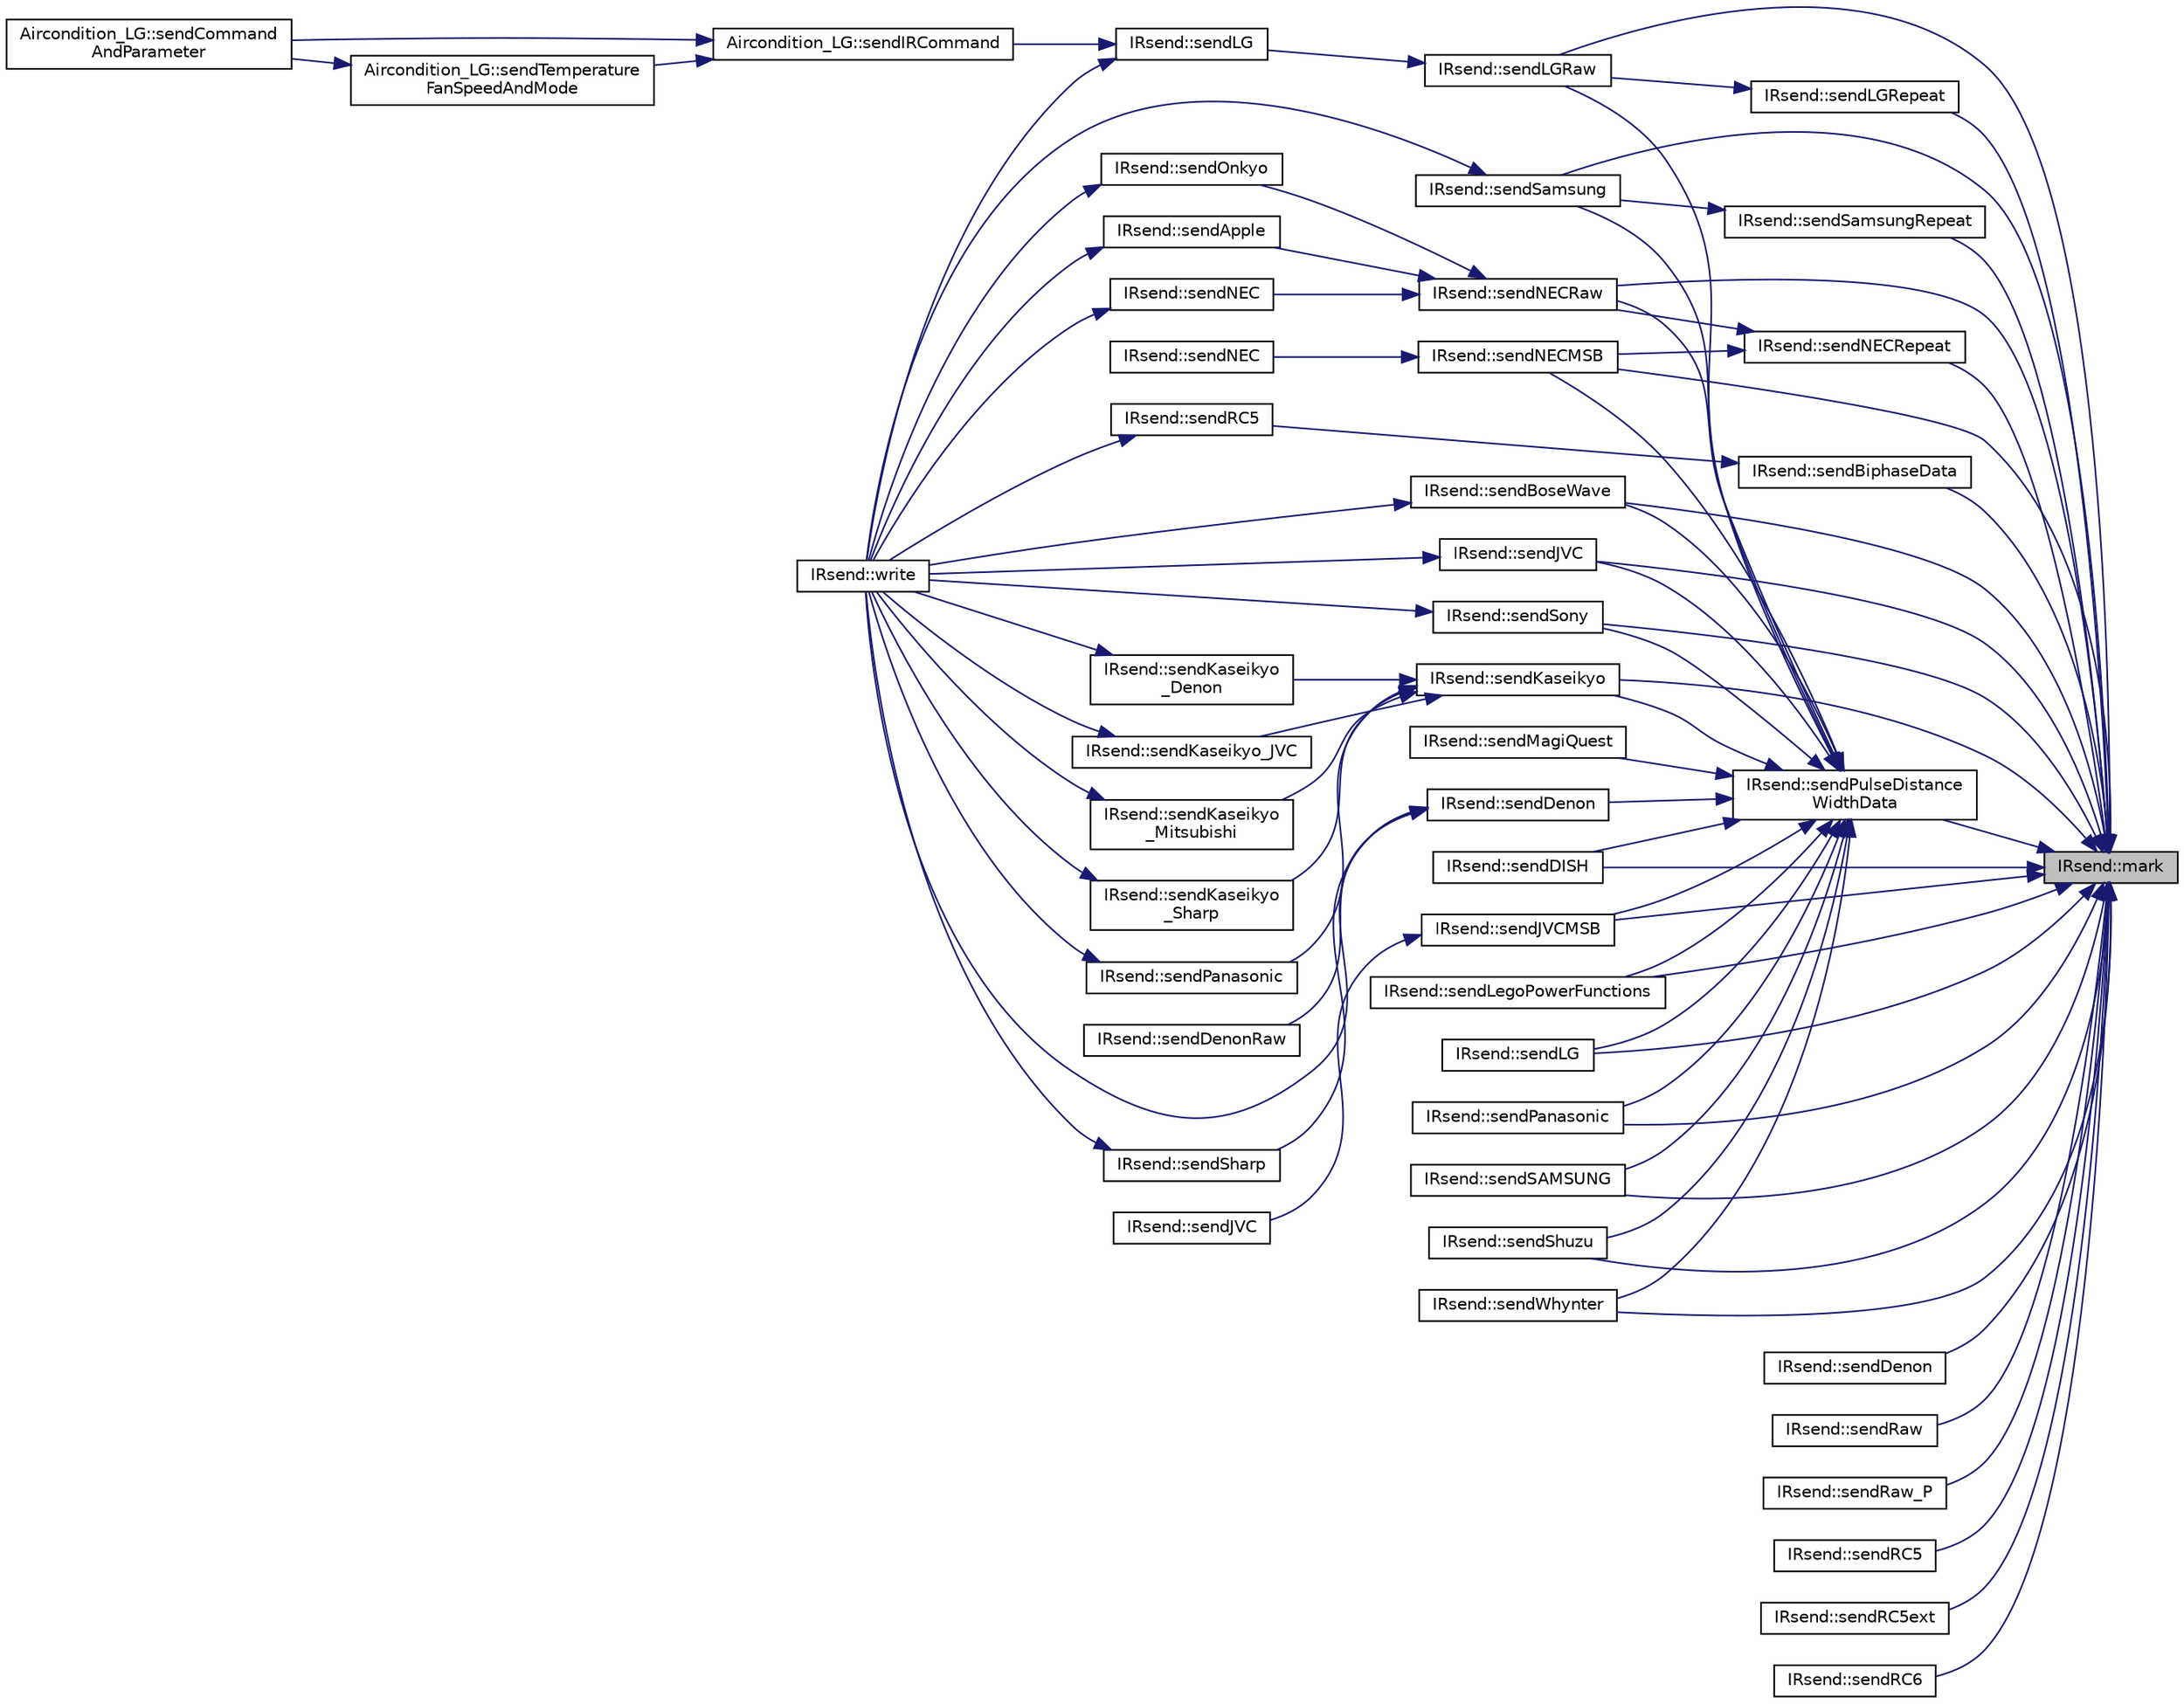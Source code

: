 digraph "IRsend::mark"
{
 // LATEX_PDF_SIZE
  edge [fontname="Helvetica",fontsize="10",labelfontname="Helvetica",labelfontsize="10"];
  node [fontname="Helvetica",fontsize="10",shape=record];
  rankdir="RL";
  Node1 [label="IRsend::mark",height=0.2,width=0.4,color="black", fillcolor="grey75", style="filled", fontcolor="black",tooltip=" "];
  Node1 -> Node2 [dir="back",color="midnightblue",fontsize="10",style="solid"];
  Node2 [label="IRsend::sendBiphaseData",height=0.2,width=0.4,color="black", fillcolor="white", style="filled",URL="$group___sending.html#ga50162b158e0fa94b105d3717318b8b2c",tooltip=" "];
  Node2 -> Node3 [dir="back",color="midnightblue",fontsize="10",style="solid"];
  Node3 [label="IRsend::sendRC5",height=0.2,width=0.4,color="black", fillcolor="white", style="filled",URL="$group___decoder.html#ga55808fcce8aaf429ebbb1d34cb7f5ee5",tooltip=" "];
  Node3 -> Node4 [dir="back",color="midnightblue",fontsize="10",style="solid"];
  Node4 [label="IRsend::write",height=0.2,width=0.4,color="black", fillcolor="white", style="filled",URL="$group___sending.html#ga567f59869ebc6c7f53d0dc9b360dd4c3",tooltip=" "];
  Node1 -> Node5 [dir="back",color="midnightblue",fontsize="10",style="solid"];
  Node5 [label="IRsend::sendBoseWave",height=0.2,width=0.4,color="black", fillcolor="white", style="filled",URL="$group___decoder.html#ga56bfe794dedefda7cc2487301fe1f1f3",tooltip=" "];
  Node5 -> Node4 [dir="back",color="midnightblue",fontsize="10",style="solid"];
  Node1 -> Node6 [dir="back",color="midnightblue",fontsize="10",style="solid"];
  Node6 [label="IRsend::sendDenon",height=0.2,width=0.4,color="black", fillcolor="white", style="filled",URL="$group___decoder.html#gab5a2c0a20071c7b37f0d1cd99680d513",tooltip=" "];
  Node1 -> Node7 [dir="back",color="midnightblue",fontsize="10",style="solid"];
  Node7 [label="IRsend::sendDISH",height=0.2,width=0.4,color="black", fillcolor="white", style="filled",URL="$class_i_rsend.html#ac8b3fe0ba492391c8f142281165accec",tooltip=" "];
  Node1 -> Node8 [dir="back",color="midnightblue",fontsize="10",style="solid"];
  Node8 [label="IRsend::sendJVC",height=0.2,width=0.4,color="black", fillcolor="white", style="filled",URL="$group___decoder.html#ga5b226cb8ff607ec666fbab236fcd1ec9",tooltip=" "];
  Node8 -> Node4 [dir="back",color="midnightblue",fontsize="10",style="solid"];
  Node1 -> Node9 [dir="back",color="midnightblue",fontsize="10",style="solid"];
  Node9 [label="IRsend::sendJVCMSB",height=0.2,width=0.4,color="black", fillcolor="white", style="filled",URL="$group___decoder.html#gae3ffaf23301bec85ca0c2c7499f484a3",tooltip=" "];
  Node9 -> Node10 [dir="back",color="midnightblue",fontsize="10",style="solid"];
  Node10 [label="IRsend::sendJVC",height=0.2,width=0.4,color="black", fillcolor="white", style="filled",URL="$class_i_rsend.html#a623ebe3659a8600fd09ccd4391a632af",tooltip=" "];
  Node1 -> Node11 [dir="back",color="midnightblue",fontsize="10",style="solid"];
  Node11 [label="IRsend::sendKaseikyo",height=0.2,width=0.4,color="black", fillcolor="white", style="filled",URL="$group___decoder.html#ga4b61477c5bd7a32ec7d005d7bb88c610",tooltip=" "];
  Node11 -> Node12 [dir="back",color="midnightblue",fontsize="10",style="solid"];
  Node12 [label="IRsend::sendKaseikyo\l_Denon",height=0.2,width=0.4,color="black", fillcolor="white", style="filled",URL="$group___decoder.html#ga9c3687ea0ab26ce088bd2a8a0aa1f1c8",tooltip=" "];
  Node12 -> Node4 [dir="back",color="midnightblue",fontsize="10",style="solid"];
  Node11 -> Node13 [dir="back",color="midnightblue",fontsize="10",style="solid"];
  Node13 [label="IRsend::sendKaseikyo_JVC",height=0.2,width=0.4,color="black", fillcolor="white", style="filled",URL="$group___decoder.html#ga43bf86aaaa216292f8eb7d0941731241",tooltip=" "];
  Node13 -> Node4 [dir="back",color="midnightblue",fontsize="10",style="solid"];
  Node11 -> Node14 [dir="back",color="midnightblue",fontsize="10",style="solid"];
  Node14 [label="IRsend::sendKaseikyo\l_Mitsubishi",height=0.2,width=0.4,color="black", fillcolor="white", style="filled",URL="$group___decoder.html#gaf42f22f1d83211811b4ec765d4dc0a7f",tooltip=" "];
  Node14 -> Node4 [dir="back",color="midnightblue",fontsize="10",style="solid"];
  Node11 -> Node15 [dir="back",color="midnightblue",fontsize="10",style="solid"];
  Node15 [label="IRsend::sendKaseikyo\l_Sharp",height=0.2,width=0.4,color="black", fillcolor="white", style="filled",URL="$group___decoder.html#ga6fee66f189ae46afac1ebe876ffbbf58",tooltip=" "];
  Node15 -> Node4 [dir="back",color="midnightblue",fontsize="10",style="solid"];
  Node11 -> Node16 [dir="back",color="midnightblue",fontsize="10",style="solid"];
  Node16 [label="IRsend::sendPanasonic",height=0.2,width=0.4,color="black", fillcolor="white", style="filled",URL="$group___decoder.html#gad3a14e1a94a402a4cbe0eeeded312173",tooltip=" "];
  Node16 -> Node4 [dir="back",color="midnightblue",fontsize="10",style="solid"];
  Node1 -> Node17 [dir="back",color="midnightblue",fontsize="10",style="solid"];
  Node17 [label="IRsend::sendLegoPowerFunctions",height=0.2,width=0.4,color="black", fillcolor="white", style="filled",URL="$group___decoder.html#gaea94765ecf1af29cf323354be4d74538",tooltip=" "];
  Node1 -> Node18 [dir="back",color="midnightblue",fontsize="10",style="solid"];
  Node18 [label="IRsend::sendLG",height=0.2,width=0.4,color="black", fillcolor="white", style="filled",URL="$group___decoder.html#ga88ecc2eb801abf6aa1428cc0669abe94",tooltip=" "];
  Node1 -> Node19 [dir="back",color="midnightblue",fontsize="10",style="solid"];
  Node19 [label="IRsend::sendLGRaw",height=0.2,width=0.4,color="black", fillcolor="white", style="filled",URL="$group___decoder.html#ga9f8683daf286269b2aafab5e86a8bfc1",tooltip=" "];
  Node19 -> Node20 [dir="back",color="midnightblue",fontsize="10",style="solid"];
  Node20 [label="IRsend::sendLG",height=0.2,width=0.4,color="black", fillcolor="white", style="filled",URL="$group___decoder.html#gaf5095df5a6598fe2651510e4a8d5e018",tooltip=" "];
  Node20 -> Node21 [dir="back",color="midnightblue",fontsize="10",style="solid"];
  Node21 [label="Aircondition_LG::sendIRCommand",height=0.2,width=0.4,color="black", fillcolor="white", style="filled",URL="$group___airconditoners.html#ga113704b3b19c8477635210341163bf9e",tooltip=" "];
  Node21 -> Node22 [dir="back",color="midnightblue",fontsize="10",style="solid"];
  Node22 [label="Aircondition_LG::sendCommand\lAndParameter",height=0.2,width=0.4,color="black", fillcolor="white", style="filled",URL="$group___airconditoners.html#ga65bba14a0302268cc515831d37e95b7a",tooltip=" "];
  Node21 -> Node23 [dir="back",color="midnightblue",fontsize="10",style="solid"];
  Node23 [label="Aircondition_LG::sendTemperature\lFanSpeedAndMode",height=0.2,width=0.4,color="black", fillcolor="white", style="filled",URL="$group___airconditoners.html#ga83d18e2597cc2ea78f25889bc6c060e3",tooltip=" "];
  Node23 -> Node22 [dir="back",color="midnightblue",fontsize="10",style="solid"];
  Node20 -> Node4 [dir="back",color="midnightblue",fontsize="10",style="solid"];
  Node1 -> Node24 [dir="back",color="midnightblue",fontsize="10",style="solid"];
  Node24 [label="IRsend::sendLGRepeat",height=0.2,width=0.4,color="black", fillcolor="white", style="filled",URL="$group___decoder.html#ga59c09c7300fa34bc136b7be9bdebe2b5",tooltip=" "];
  Node24 -> Node19 [dir="back",color="midnightblue",fontsize="10",style="solid"];
  Node1 -> Node25 [dir="back",color="midnightblue",fontsize="10",style="solid"];
  Node25 [label="IRsend::sendNECMSB",height=0.2,width=0.4,color="black", fillcolor="white", style="filled",URL="$group___decoder.html#ga0184d3edbfe2659b12fc157c3be0cd63",tooltip=" "];
  Node25 -> Node26 [dir="back",color="midnightblue",fontsize="10",style="solid"];
  Node26 [label="IRsend::sendNEC",height=0.2,width=0.4,color="black", fillcolor="white", style="filled",URL="$class_i_rsend.html#a2a6f485602665ff9556e2c1e4d456669",tooltip=" "];
  Node1 -> Node27 [dir="back",color="midnightblue",fontsize="10",style="solid"];
  Node27 [label="IRsend::sendNECRaw",height=0.2,width=0.4,color="black", fillcolor="white", style="filled",URL="$group___decoder.html#gaaeec0a3f8d592deee8746a5b06bc3454",tooltip=" "];
  Node27 -> Node28 [dir="back",color="midnightblue",fontsize="10",style="solid"];
  Node28 [label="IRsend::sendApple",height=0.2,width=0.4,color="black", fillcolor="white", style="filled",URL="$group___decoder.html#ga15fbc8a08b929395d6be6549cb296db5",tooltip=" "];
  Node28 -> Node4 [dir="back",color="midnightblue",fontsize="10",style="solid"];
  Node27 -> Node29 [dir="back",color="midnightblue",fontsize="10",style="solid"];
  Node29 [label="IRsend::sendNEC",height=0.2,width=0.4,color="black", fillcolor="white", style="filled",URL="$group___decoder.html#gacc081690ddf61dec5d3f1c55000da7f5",tooltip=" "];
  Node29 -> Node4 [dir="back",color="midnightblue",fontsize="10",style="solid"];
  Node27 -> Node30 [dir="back",color="midnightblue",fontsize="10",style="solid"];
  Node30 [label="IRsend::sendOnkyo",height=0.2,width=0.4,color="black", fillcolor="white", style="filled",URL="$group___decoder.html#ga857b05f2b99e8b705cb6d00470c4e78b",tooltip=" "];
  Node30 -> Node4 [dir="back",color="midnightblue",fontsize="10",style="solid"];
  Node1 -> Node31 [dir="back",color="midnightblue",fontsize="10",style="solid"];
  Node31 [label="IRsend::sendNECRepeat",height=0.2,width=0.4,color="black", fillcolor="white", style="filled",URL="$group___decoder.html#gae8fff4f1d8703ca18ea85a15289dc44c",tooltip=" "];
  Node31 -> Node25 [dir="back",color="midnightblue",fontsize="10",style="solid"];
  Node31 -> Node27 [dir="back",color="midnightblue",fontsize="10",style="solid"];
  Node1 -> Node32 [dir="back",color="midnightblue",fontsize="10",style="solid"];
  Node32 [label="IRsend::sendPanasonic",height=0.2,width=0.4,color="black", fillcolor="white", style="filled",URL="$group___decoder.html#ga205cb2e4005389ce19e769b25002b2a2",tooltip=" "];
  Node1 -> Node33 [dir="back",color="midnightblue",fontsize="10",style="solid"];
  Node33 [label="IRsend::sendPulseDistance\lWidthData",height=0.2,width=0.4,color="black", fillcolor="white", style="filled",URL="$group___sending.html#ga6904a411999a4c9f7306dba49851eb7b",tooltip=" "];
  Node33 -> Node5 [dir="back",color="midnightblue",fontsize="10",style="solid"];
  Node33 -> Node34 [dir="back",color="midnightblue",fontsize="10",style="solid"];
  Node34 [label="IRsend::sendDenon",height=0.2,width=0.4,color="black", fillcolor="white", style="filled",URL="$group___decoder.html#ga342baabd2418ed33d6d847ea5f53f165",tooltip=" "];
  Node34 -> Node35 [dir="back",color="midnightblue",fontsize="10",style="solid"];
  Node35 [label="IRsend::sendDenonRaw",height=0.2,width=0.4,color="black", fillcolor="white", style="filled",URL="$group___decoder.html#ga24eb15e28a8cbfa9a19e106ebd736731",tooltip=" "];
  Node34 -> Node36 [dir="back",color="midnightblue",fontsize="10",style="solid"];
  Node36 [label="IRsend::sendSharp",height=0.2,width=0.4,color="black", fillcolor="white", style="filled",URL="$group___decoder.html#ga81b608682a7f7f89e0b1fd00756bb714",tooltip=" "];
  Node36 -> Node4 [dir="back",color="midnightblue",fontsize="10",style="solid"];
  Node34 -> Node4 [dir="back",color="midnightblue",fontsize="10",style="solid"];
  Node33 -> Node7 [dir="back",color="midnightblue",fontsize="10",style="solid"];
  Node33 -> Node8 [dir="back",color="midnightblue",fontsize="10",style="solid"];
  Node33 -> Node9 [dir="back",color="midnightblue",fontsize="10",style="solid"];
  Node33 -> Node11 [dir="back",color="midnightblue",fontsize="10",style="solid"];
  Node33 -> Node17 [dir="back",color="midnightblue",fontsize="10",style="solid"];
  Node33 -> Node18 [dir="back",color="midnightblue",fontsize="10",style="solid"];
  Node33 -> Node19 [dir="back",color="midnightblue",fontsize="10",style="solid"];
  Node33 -> Node37 [dir="back",color="midnightblue",fontsize="10",style="solid"];
  Node37 [label="IRsend::sendMagiQuest",height=0.2,width=0.4,color="black", fillcolor="white", style="filled",URL="$class_i_rsend.html#a7baa10d355a9a694a7e3cce942ff9f59",tooltip=" "];
  Node33 -> Node25 [dir="back",color="midnightblue",fontsize="10",style="solid"];
  Node33 -> Node27 [dir="back",color="midnightblue",fontsize="10",style="solid"];
  Node33 -> Node32 [dir="back",color="midnightblue",fontsize="10",style="solid"];
  Node33 -> Node38 [dir="back",color="midnightblue",fontsize="10",style="solid"];
  Node38 [label="IRsend::sendSamsung",height=0.2,width=0.4,color="black", fillcolor="white", style="filled",URL="$group___decoder.html#ga5d194d783811b52669eb1c1ab17a3a0f",tooltip=" "];
  Node38 -> Node4 [dir="back",color="midnightblue",fontsize="10",style="solid"];
  Node33 -> Node39 [dir="back",color="midnightblue",fontsize="10",style="solid"];
  Node39 [label="IRsend::sendSAMSUNG",height=0.2,width=0.4,color="black", fillcolor="white", style="filled",URL="$group___decoder.html#ga7b4ca49d8fceaf6ccfa26df2d1b553d5",tooltip=" "];
  Node33 -> Node40 [dir="back",color="midnightblue",fontsize="10",style="solid"];
  Node40 [label="IRsend::sendShuzu",height=0.2,width=0.4,color="black", fillcolor="white", style="filled",URL="$class_i_rsend.html#a1d8036a6e498c052b291a2871a3b1b94",tooltip=" "];
  Node33 -> Node41 [dir="back",color="midnightblue",fontsize="10",style="solid"];
  Node41 [label="IRsend::sendSony",height=0.2,width=0.4,color="black", fillcolor="white", style="filled",URL="$group___decoder.html#ga64cfeb90c005e597c62586ea19b93b12",tooltip=" "];
  Node41 -> Node4 [dir="back",color="midnightblue",fontsize="10",style="solid"];
  Node33 -> Node42 [dir="back",color="midnightblue",fontsize="10",style="solid"];
  Node42 [label="IRsend::sendWhynter",height=0.2,width=0.4,color="black", fillcolor="white", style="filled",URL="$group___decoder.html#ga8acfdbfc54f8b76d49acb799f5b40805",tooltip=" "];
  Node1 -> Node43 [dir="back",color="midnightblue",fontsize="10",style="solid"];
  Node43 [label="IRsend::sendRaw",height=0.2,width=0.4,color="black", fillcolor="white", style="filled",URL="$group___sending.html#gacdb18ddcfd936246e214e0a9519209bf",tooltip=" "];
  Node1 -> Node44 [dir="back",color="midnightblue",fontsize="10",style="solid"];
  Node44 [label="IRsend::sendRaw_P",height=0.2,width=0.4,color="black", fillcolor="white", style="filled",URL="$group___sending.html#ga34540fe390a44b055bfea3da6a79008c",tooltip=" "];
  Node1 -> Node45 [dir="back",color="midnightblue",fontsize="10",style="solid"];
  Node45 [label="IRsend::sendRC5",height=0.2,width=0.4,color="black", fillcolor="white", style="filled",URL="$group___decoder.html#ga6168e3ad4e47c657c9f3de0e5d7590b3",tooltip=" "];
  Node1 -> Node46 [dir="back",color="midnightblue",fontsize="10",style="solid"];
  Node46 [label="IRsend::sendRC5ext",height=0.2,width=0.4,color="black", fillcolor="white", style="filled",URL="$group___decoder.html#gaee1c9e1d8ab6dcf642d6707b4528385b",tooltip=" "];
  Node1 -> Node47 [dir="back",color="midnightblue",fontsize="10",style="solid"];
  Node47 [label="IRsend::sendRC6",height=0.2,width=0.4,color="black", fillcolor="white", style="filled",URL="$group___decoder.html#gab2553414d8480f449762eb00a3ff7d6d",tooltip=" "];
  Node1 -> Node38 [dir="back",color="midnightblue",fontsize="10",style="solid"];
  Node1 -> Node39 [dir="back",color="midnightblue",fontsize="10",style="solid"];
  Node1 -> Node48 [dir="back",color="midnightblue",fontsize="10",style="solid"];
  Node48 [label="IRsend::sendSamsungRepeat",height=0.2,width=0.4,color="black", fillcolor="white", style="filled",URL="$group___decoder.html#ga4daa3f9a1c496072f2e17cdcf93f3906",tooltip=" "];
  Node48 -> Node38 [dir="back",color="midnightblue",fontsize="10",style="solid"];
  Node1 -> Node40 [dir="back",color="midnightblue",fontsize="10",style="solid"];
  Node1 -> Node41 [dir="back",color="midnightblue",fontsize="10",style="solid"];
  Node1 -> Node42 [dir="back",color="midnightblue",fontsize="10",style="solid"];
}
